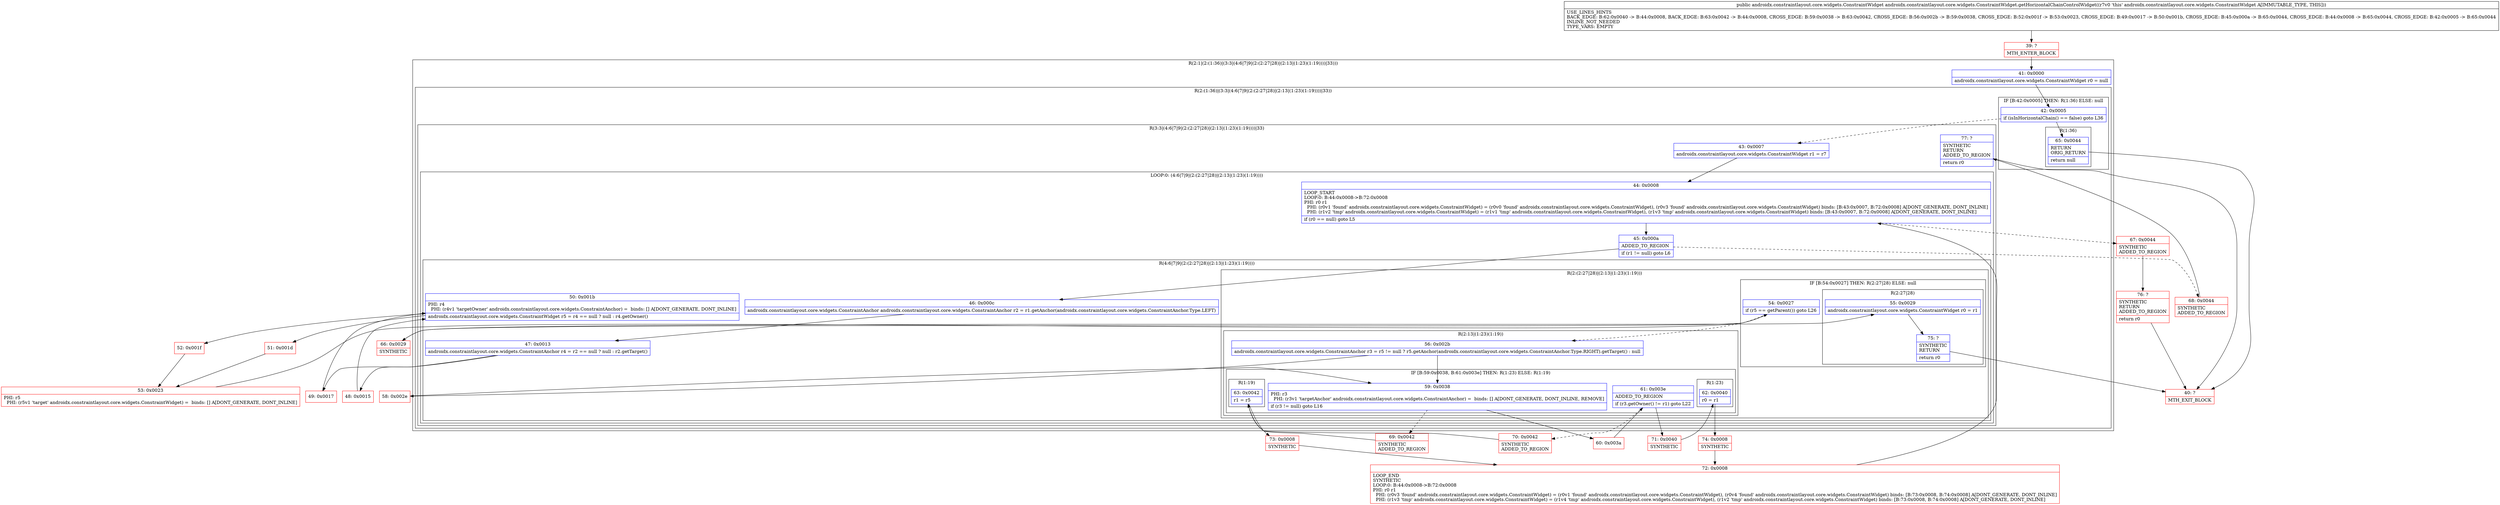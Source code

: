 digraph "CFG forandroidx.constraintlayout.core.widgets.ConstraintWidget.getHorizontalChainControlWidget()Landroidx\/constraintlayout\/core\/widgets\/ConstraintWidget;" {
subgraph cluster_Region_2144567859 {
label = "R(2:1|(2:(1:36)|(3:3|(4:6|7|9|(2:(2:27|28)|(2:13|(1:23)(1:19))))|33)))";
node [shape=record,color=blue];
Node_41 [shape=record,label="{41\:\ 0x0000|androidx.constraintlayout.core.widgets.ConstraintWidget r0 = null\l}"];
subgraph cluster_Region_412542891 {
label = "R(2:(1:36)|(3:3|(4:6|7|9|(2:(2:27|28)|(2:13|(1:23)(1:19))))|33))";
node [shape=record,color=blue];
subgraph cluster_IfRegion_1912009814 {
label = "IF [B:42:0x0005] THEN: R(1:36) ELSE: null";
node [shape=record,color=blue];
Node_42 [shape=record,label="{42\:\ 0x0005|if (isInHorizontalChain() == false) goto L36\l}"];
subgraph cluster_Region_24568047 {
label = "R(1:36)";
node [shape=record,color=blue];
Node_65 [shape=record,label="{65\:\ 0x0044|RETURN\lORIG_RETURN\l|return null\l}"];
}
}
subgraph cluster_Region_840210986 {
label = "R(3:3|(4:6|7|9|(2:(2:27|28)|(2:13|(1:23)(1:19))))|33)";
node [shape=record,color=blue];
Node_43 [shape=record,label="{43\:\ 0x0007|androidx.constraintlayout.core.widgets.ConstraintWidget r1 = r7\l}"];
subgraph cluster_LoopRegion_1211877111 {
label = "LOOP:0: (4:6|7|9|(2:(2:27|28)|(2:13|(1:23)(1:19))))";
node [shape=record,color=blue];
Node_44 [shape=record,label="{44\:\ 0x0008|LOOP_START\lLOOP:0: B:44:0x0008\-\>B:72:0x0008\lPHI: r0 r1 \l  PHI: (r0v1 'found' androidx.constraintlayout.core.widgets.ConstraintWidget) = (r0v0 'found' androidx.constraintlayout.core.widgets.ConstraintWidget), (r0v3 'found' androidx.constraintlayout.core.widgets.ConstraintWidget) binds: [B:43:0x0007, B:72:0x0008] A[DONT_GENERATE, DONT_INLINE]\l  PHI: (r1v2 'tmp' androidx.constraintlayout.core.widgets.ConstraintWidget) = (r1v1 'tmp' androidx.constraintlayout.core.widgets.ConstraintWidget), (r1v3 'tmp' androidx.constraintlayout.core.widgets.ConstraintWidget) binds: [B:43:0x0007, B:72:0x0008] A[DONT_GENERATE, DONT_INLINE]\l|if (r0 == null) goto L5\l}"];
Node_45 [shape=record,label="{45\:\ 0x000a|ADDED_TO_REGION\l|if (r1 != null) goto L6\l}"];
subgraph cluster_Region_2086224715 {
label = "R(4:6|7|9|(2:(2:27|28)|(2:13|(1:23)(1:19))))";
node [shape=record,color=blue];
Node_46 [shape=record,label="{46\:\ 0x000c|androidx.constraintlayout.core.widgets.ConstraintAnchor androidx.constraintlayout.core.widgets.ConstraintAnchor r2 = r1.getAnchor(androidx.constraintlayout.core.widgets.ConstraintAnchor.Type.LEFT)\l}"];
Node_47 [shape=record,label="{47\:\ 0x0013|androidx.constraintlayout.core.widgets.ConstraintAnchor r4 = r2 == null ? null : r2.getTarget()\l}"];
Node_50 [shape=record,label="{50\:\ 0x001b|PHI: r4 \l  PHI: (r4v1 'targetOwner' androidx.constraintlayout.core.widgets.ConstraintAnchor) =  binds: [] A[DONT_GENERATE, DONT_INLINE]\l|androidx.constraintlayout.core.widgets.ConstraintWidget r5 = r4 == null ? null : r4.getOwner()\l}"];
subgraph cluster_Region_826570904 {
label = "R(2:(2:27|28)|(2:13|(1:23)(1:19)))";
node [shape=record,color=blue];
subgraph cluster_IfRegion_134015086 {
label = "IF [B:54:0x0027] THEN: R(2:27|28) ELSE: null";
node [shape=record,color=blue];
Node_54 [shape=record,label="{54\:\ 0x0027|if (r5 == getParent()) goto L26\l}"];
subgraph cluster_Region_1791176265 {
label = "R(2:27|28)";
node [shape=record,color=blue];
Node_55 [shape=record,label="{55\:\ 0x0029|androidx.constraintlayout.core.widgets.ConstraintWidget r0 = r1\l}"];
Node_75 [shape=record,label="{75\:\ ?|SYNTHETIC\lRETURN\l|return r0\l}"];
}
}
subgraph cluster_Region_831107265 {
label = "R(2:13|(1:23)(1:19))";
node [shape=record,color=blue];
Node_56 [shape=record,label="{56\:\ 0x002b|androidx.constraintlayout.core.widgets.ConstraintAnchor r3 = r5 != null ? r5.getAnchor(androidx.constraintlayout.core.widgets.ConstraintAnchor.Type.RIGHT).getTarget() : null\l}"];
subgraph cluster_IfRegion_2089823473 {
label = "IF [B:59:0x0038, B:61:0x003e] THEN: R(1:23) ELSE: R(1:19)";
node [shape=record,color=blue];
Node_59 [shape=record,label="{59\:\ 0x0038|PHI: r3 \l  PHI: (r3v1 'targetAnchor' androidx.constraintlayout.core.widgets.ConstraintAnchor) =  binds: [] A[DONT_GENERATE, DONT_INLINE, REMOVE]\l|if (r3 != null) goto L16\l}"];
Node_61 [shape=record,label="{61\:\ 0x003e|ADDED_TO_REGION\l|if (r3.getOwner() != r1) goto L22\l}"];
subgraph cluster_Region_992136304 {
label = "R(1:23)";
node [shape=record,color=blue];
Node_62 [shape=record,label="{62\:\ 0x0040|r0 = r1\l}"];
}
subgraph cluster_Region_1370833985 {
label = "R(1:19)";
node [shape=record,color=blue];
Node_63 [shape=record,label="{63\:\ 0x0042|r1 = r5\l}"];
}
}
}
}
}
}
Node_77 [shape=record,label="{77\:\ ?|SYNTHETIC\lRETURN\lADDED_TO_REGION\l|return r0\l}"];
}
}
}
Node_39 [shape=record,color=red,label="{39\:\ ?|MTH_ENTER_BLOCK\l}"];
Node_48 [shape=record,color=red,label="{48\:\ 0x0015}"];
Node_51 [shape=record,color=red,label="{51\:\ 0x001d}"];
Node_53 [shape=record,color=red,label="{53\:\ 0x0023|PHI: r5 \l  PHI: (r5v1 'target' androidx.constraintlayout.core.widgets.ConstraintWidget) =  binds: [] A[DONT_GENERATE, DONT_INLINE]\l}"];
Node_58 [shape=record,color=red,label="{58\:\ 0x002e}"];
Node_60 [shape=record,color=red,label="{60\:\ 0x003a}"];
Node_70 [shape=record,color=red,label="{70\:\ 0x0042|SYNTHETIC\lADDED_TO_REGION\l}"];
Node_73 [shape=record,color=red,label="{73\:\ 0x0008|SYNTHETIC\l}"];
Node_72 [shape=record,color=red,label="{72\:\ 0x0008|LOOP_END\lSYNTHETIC\lLOOP:0: B:44:0x0008\-\>B:72:0x0008\lPHI: r0 r1 \l  PHI: (r0v3 'found' androidx.constraintlayout.core.widgets.ConstraintWidget) = (r0v1 'found' androidx.constraintlayout.core.widgets.ConstraintWidget), (r0v4 'found' androidx.constraintlayout.core.widgets.ConstraintWidget) binds: [B:73:0x0008, B:74:0x0008] A[DONT_GENERATE, DONT_INLINE]\l  PHI: (r1v3 'tmp' androidx.constraintlayout.core.widgets.ConstraintWidget) = (r1v4 'tmp' androidx.constraintlayout.core.widgets.ConstraintWidget), (r1v2 'tmp' androidx.constraintlayout.core.widgets.ConstraintWidget) binds: [B:73:0x0008, B:74:0x0008] A[DONT_GENERATE, DONT_INLINE]\l}"];
Node_71 [shape=record,color=red,label="{71\:\ 0x0040|SYNTHETIC\l}"];
Node_74 [shape=record,color=red,label="{74\:\ 0x0008|SYNTHETIC\l}"];
Node_69 [shape=record,color=red,label="{69\:\ 0x0042|SYNTHETIC\lADDED_TO_REGION\l}"];
Node_66 [shape=record,color=red,label="{66\:\ 0x0029|SYNTHETIC\l}"];
Node_40 [shape=record,color=red,label="{40\:\ ?|MTH_EXIT_BLOCK\l}"];
Node_52 [shape=record,color=red,label="{52\:\ 0x001f}"];
Node_49 [shape=record,color=red,label="{49\:\ 0x0017}"];
Node_68 [shape=record,color=red,label="{68\:\ 0x0044|SYNTHETIC\lADDED_TO_REGION\l}"];
Node_67 [shape=record,color=red,label="{67\:\ 0x0044|SYNTHETIC\lADDED_TO_REGION\l}"];
Node_76 [shape=record,color=red,label="{76\:\ ?|SYNTHETIC\lRETURN\lADDED_TO_REGION\l|return r0\l}"];
MethodNode[shape=record,label="{public androidx.constraintlayout.core.widgets.ConstraintWidget androidx.constraintlayout.core.widgets.ConstraintWidget.getHorizontalChainControlWidget((r7v0 'this' androidx.constraintlayout.core.widgets.ConstraintWidget A[IMMUTABLE_TYPE, THIS]))  | USE_LINES_HINTS\lBACK_EDGE: B:62:0x0040 \-\> B:44:0x0008, BACK_EDGE: B:63:0x0042 \-\> B:44:0x0008, CROSS_EDGE: B:59:0x0038 \-\> B:63:0x0042, CROSS_EDGE: B:56:0x002b \-\> B:59:0x0038, CROSS_EDGE: B:52:0x001f \-\> B:53:0x0023, CROSS_EDGE: B:49:0x0017 \-\> B:50:0x001b, CROSS_EDGE: B:45:0x000a \-\> B:65:0x0044, CROSS_EDGE: B:44:0x0008 \-\> B:65:0x0044, CROSS_EDGE: B:42:0x0005 \-\> B:65:0x0044\lINLINE_NOT_NEEDED\lTYPE_VARS: EMPTY\l}"];
MethodNode -> Node_39;Node_41 -> Node_42;
Node_42 -> Node_43[style=dashed];
Node_42 -> Node_65;
Node_65 -> Node_40;
Node_43 -> Node_44;
Node_44 -> Node_45;
Node_44 -> Node_67[style=dashed];
Node_45 -> Node_46;
Node_45 -> Node_68[style=dashed];
Node_46 -> Node_47;
Node_47 -> Node_48;
Node_47 -> Node_49;
Node_50 -> Node_51;
Node_50 -> Node_52;
Node_54 -> Node_56[style=dashed];
Node_54 -> Node_66;
Node_55 -> Node_75;
Node_75 -> Node_40;
Node_56 -> Node_58;
Node_56 -> Node_59;
Node_59 -> Node_60;
Node_59 -> Node_69[style=dashed];
Node_61 -> Node_70[style=dashed];
Node_61 -> Node_71;
Node_62 -> Node_74;
Node_63 -> Node_73;
Node_77 -> Node_40;
Node_39 -> Node_41;
Node_48 -> Node_50;
Node_51 -> Node_53;
Node_53 -> Node_54;
Node_58 -> Node_59;
Node_60 -> Node_61;
Node_70 -> Node_63;
Node_73 -> Node_72;
Node_72 -> Node_44;
Node_71 -> Node_62;
Node_74 -> Node_72;
Node_69 -> Node_63;
Node_66 -> Node_55;
Node_52 -> Node_53;
Node_49 -> Node_50;
Node_68 -> Node_77;
Node_67 -> Node_76;
Node_76 -> Node_40;
}

